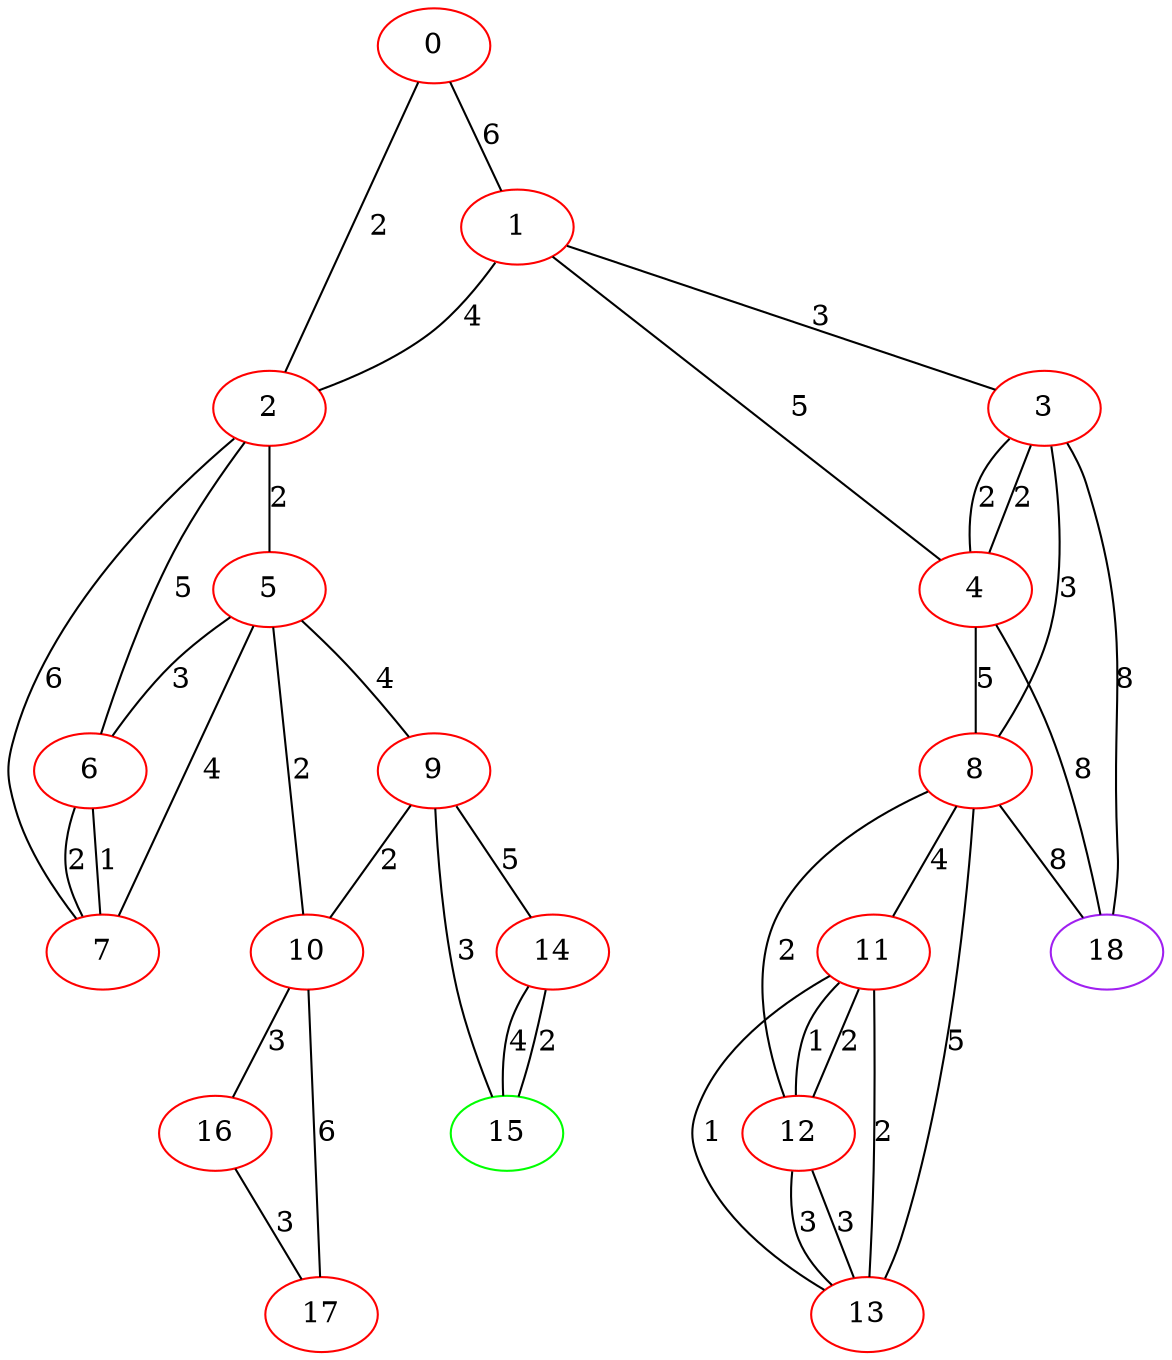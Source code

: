 graph "" {
0 [color=red, weight=1];
1 [color=red, weight=1];
2 [color=red, weight=1];
3 [color=red, weight=1];
4 [color=red, weight=1];
5 [color=red, weight=1];
6 [color=red, weight=1];
7 [color=red, weight=1];
8 [color=red, weight=1];
9 [color=red, weight=1];
10 [color=red, weight=1];
11 [color=red, weight=1];
12 [color=red, weight=1];
13 [color=red, weight=1];
14 [color=red, weight=1];
15 [color=green, weight=2];
16 [color=red, weight=1];
17 [color=red, weight=1];
18 [color=purple, weight=4];
0 -- 1  [key=0, label=6];
0 -- 2  [key=0, label=2];
1 -- 2  [key=0, label=4];
1 -- 3  [key=0, label=3];
1 -- 4  [key=0, label=5];
2 -- 5  [key=0, label=2];
2 -- 6  [key=0, label=5];
2 -- 7  [key=0, label=6];
3 -- 8  [key=0, label=3];
3 -- 18  [key=0, label=8];
3 -- 4  [key=0, label=2];
3 -- 4  [key=1, label=2];
4 -- 8  [key=0, label=5];
4 -- 18  [key=0, label=8];
5 -- 9  [key=0, label=4];
5 -- 10  [key=0, label=2];
5 -- 6  [key=0, label=3];
5 -- 7  [key=0, label=4];
6 -- 7  [key=0, label=1];
6 -- 7  [key=1, label=2];
8 -- 11  [key=0, label=4];
8 -- 12  [key=0, label=2];
8 -- 13  [key=0, label=5];
8 -- 18  [key=0, label=8];
9 -- 10  [key=0, label=2];
9 -- 14  [key=0, label=5];
9 -- 15  [key=0, label=3];
10 -- 16  [key=0, label=3];
10 -- 17  [key=0, label=6];
11 -- 12  [key=0, label=1];
11 -- 12  [key=1, label=2];
11 -- 13  [key=0, label=2];
11 -- 13  [key=1, label=1];
12 -- 13  [key=0, label=3];
12 -- 13  [key=1, label=3];
14 -- 15  [key=0, label=4];
14 -- 15  [key=1, label=2];
16 -- 17  [key=0, label=3];
}
